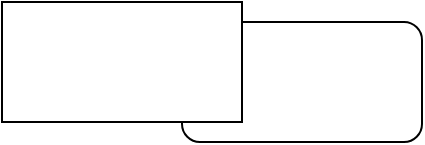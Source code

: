<mxfile version="24.4.8" type="github">
  <diagram name="第 1 页" id="_S51lfxe9kVxv10aLtkj">
    <mxGraphModel dx="1242" dy="857" grid="1" gridSize="10" guides="1" tooltips="1" connect="1" arrows="1" fold="1" page="1" pageScale="1" pageWidth="827" pageHeight="1169" math="0" shadow="0">
      <root>
        <mxCell id="0" />
        <mxCell id="1" parent="0" />
        <mxCell id="a5cQ8DcHNQKDExkN12qw-1" value="" style="rounded=1;whiteSpace=wrap;html=1;" vertex="1" parent="1">
          <mxGeometry x="350" y="110" width="120" height="60" as="geometry" />
        </mxCell>
        <mxCell id="a5cQ8DcHNQKDExkN12qw-2" value="" style="rounded=0;whiteSpace=wrap;html=1;" vertex="1" parent="1">
          <mxGeometry x="260" y="100" width="120" height="60" as="geometry" />
        </mxCell>
      </root>
    </mxGraphModel>
  </diagram>
</mxfile>

